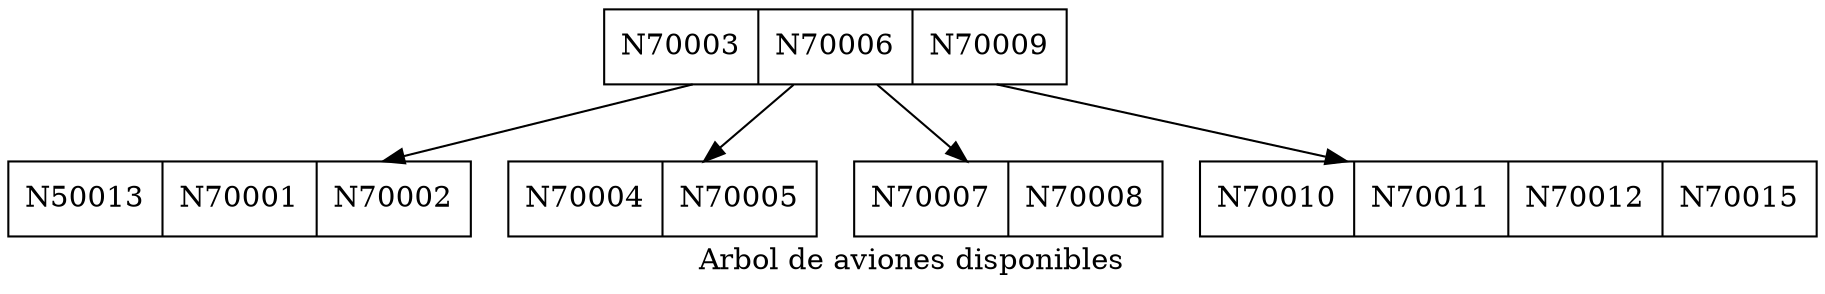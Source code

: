 digraph G {
  label="Arbol de aviones disponibles";
  node [shape=record];
    node0 [label="N70003|N70006|N70009"];
    node0 -> node1;
    node1 [label="N50013|N70001|N70002"];
    node0 -> node2;
    node2 [label="N70004|N70005"];
    node0 -> node3;
    node3 [label="N70007|N70008"];
    node0 -> node4;
    node4 [label="N70010|N70011|N70012|N70015"];
}
